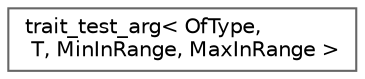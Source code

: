 digraph "Graphical Class Hierarchy"
{
 // LATEX_PDF_SIZE
  bgcolor="transparent";
  edge [fontname=Helvetica,fontsize=10,labelfontname=Helvetica,labelfontsize=10];
  node [fontname=Helvetica,fontsize=10,shape=box,height=0.2,width=0.4];
  rankdir="LR";
  Node0 [id="Node000000",label="trait_test_arg\< OfType,\l T, MinInRange, MaxInRange \>",height=0.2,width=0.4,color="grey40", fillcolor="white", style="filled",URL="$structtrait__test__arg.html",tooltip=" "];
}
